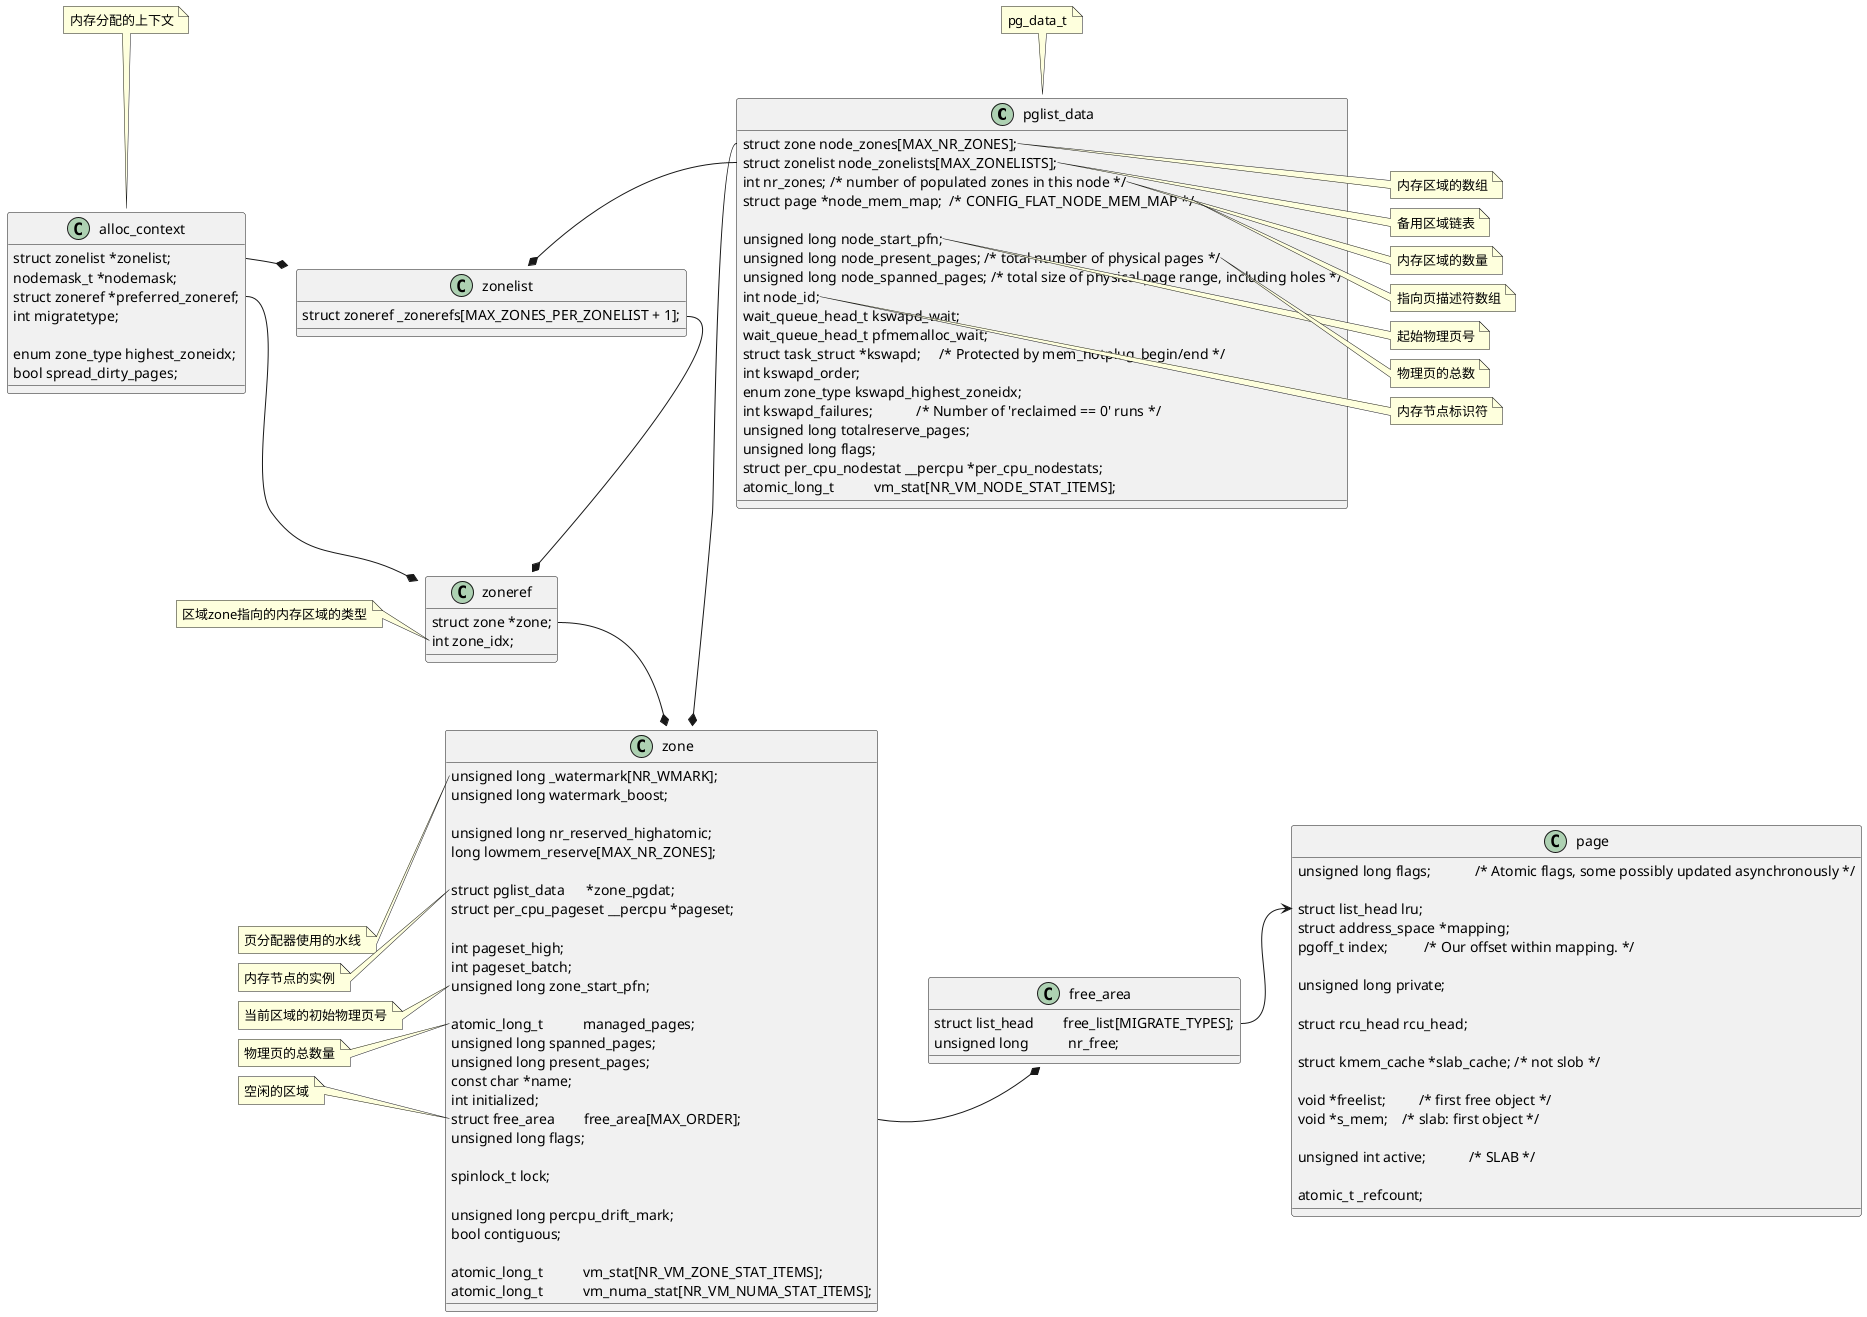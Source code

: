 @startuml
' left to right direction

class pglist_data {

    struct zone node_zones[MAX_NR_ZONES];
    struct zonelist node_zonelists[MAX_ZONELISTS];
    int nr_zones; /* number of populated zones in this node */
    struct page *node_mem_map;  /* CONFIG_FLAT_NODE_MEM_MAP */
    
    unsigned long node_start_pfn;
    unsigned long node_present_pages; /* total number of physical pages */
    unsigned long node_spanned_pages; /* total size of physical page range, including holes */
    int node_id;
    wait_queue_head_t kswapd_wait;
    wait_queue_head_t pfmemalloc_wait;
    struct task_struct *kswapd;     /* Protected by mem_hotplug_begin/end */
    int kswapd_order;
    enum zone_type kswapd_highest_zoneidx;
    int kswapd_failures;            /* Number of 'reclaimed == 0' runs */
    unsigned long totalreserve_pages;
    unsigned long flags;
    struct per_cpu_nodestat __percpu *per_cpu_nodestats;
    atomic_long_t           vm_stat[NR_VM_NODE_STAT_ITEMS];
}

note top: pg_data_t

note right of pglist_data::node_zones
    内存区域的数组
end note

note right of pglist_data::node_zonelists
    备用区域链表
end note

note right of pglist_data::nr_zones
    内存区域的数量
end note

note right of pglist_data::node_mem_map
    指向页描述符数组
end note

note right of pglist_data::node_start_pfn
    起始物理页号
end note

note right of pglist_data::node_present_pages
    物理页的总数
end note

note right of pglist_data::node_id
    内存节点标识符
end note

class zone {
        unsigned long _watermark[NR_WMARK];
        unsigned long watermark_boost;

        unsigned long nr_reserved_highatomic;
        long lowmem_reserve[MAX_NR_ZONES];

        struct pglist_data      *zone_pgdat;
        struct per_cpu_pageset __percpu *pageset;

        int pageset_high;
        int pageset_batch;
        unsigned long zone_start_pfn;

        atomic_long_t           managed_pages;
        unsigned long spanned_pages;
        unsigned long present_pages;
        const char *name;
        int initialized;
        struct free_area        free_area[MAX_ORDER];
        unsigned long flags;

        spinlock_t lock;

        unsigned long percpu_drift_mark;
        bool contiguous;

        atomic_long_t           vm_stat[NR_VM_ZONE_STAT_ITEMS];
        atomic_long_t           vm_numa_stat[NR_VM_NUMA_STAT_ITEMS];
}

note left of zone::_watermark
    页分配器使用的水线
end note

note left of zone::zone_pgdat
    内存节点的实例
end note

note left of zone::zone_start_pfn
    当前区域的初始物理页号
end note

note left of zone::managed_pages
    物理页的总数量
end note

note left of zone::free_area
    空闲的区域
end note


class zonelist {
    struct zoneref _zonerefs[MAX_ZONES_PER_ZONELIST + 1];
}

class zoneref {
    struct zone *zone;
    int zone_idx;
}

note left of zoneref::zone_idx
    区域zone指向的内存区域的类型
end note


class free_area {
        struct list_head        free_list[MIGRATE_TYPES];
        unsigned long           nr_free;
}


class page {
    unsigned long flags;            /* Atomic flags, some possibly updated asynchronously */

    struct list_head lru;
    struct address_space *mapping;
    pgoff_t index;          /* Our offset within mapping. */

    unsigned long private;

    struct rcu_head rcu_head;

    struct kmem_cache *slab_cache; /* not slob */

    void *freelist;         /* first free object */
    void *s_mem;    /* slab: first object */

    unsigned int active;            /* SLAB */

    atomic_t _refcount; 
}


class alloc_context {
    struct zonelist *zonelist;
    nodemask_t *nodemask;
    struct zoneref *preferred_zoneref;
    int migratetype;

    enum zone_type highest_zoneidx;
    bool spread_dirty_pages;
}

note top: 内存分配的上下文




pglist_data::node_zones --* zone
pglist_data::node_zonelists -left-* zonelist
zonelist::_zonerefs --* zoneref
zoneref::zone --* zone

alloc_context::zonelist -right-* zonelist
alloc_context::preferred_zoneref --* zoneref

zone::free_area -right-* free_area

free_area::free_list -right-> page::lru





